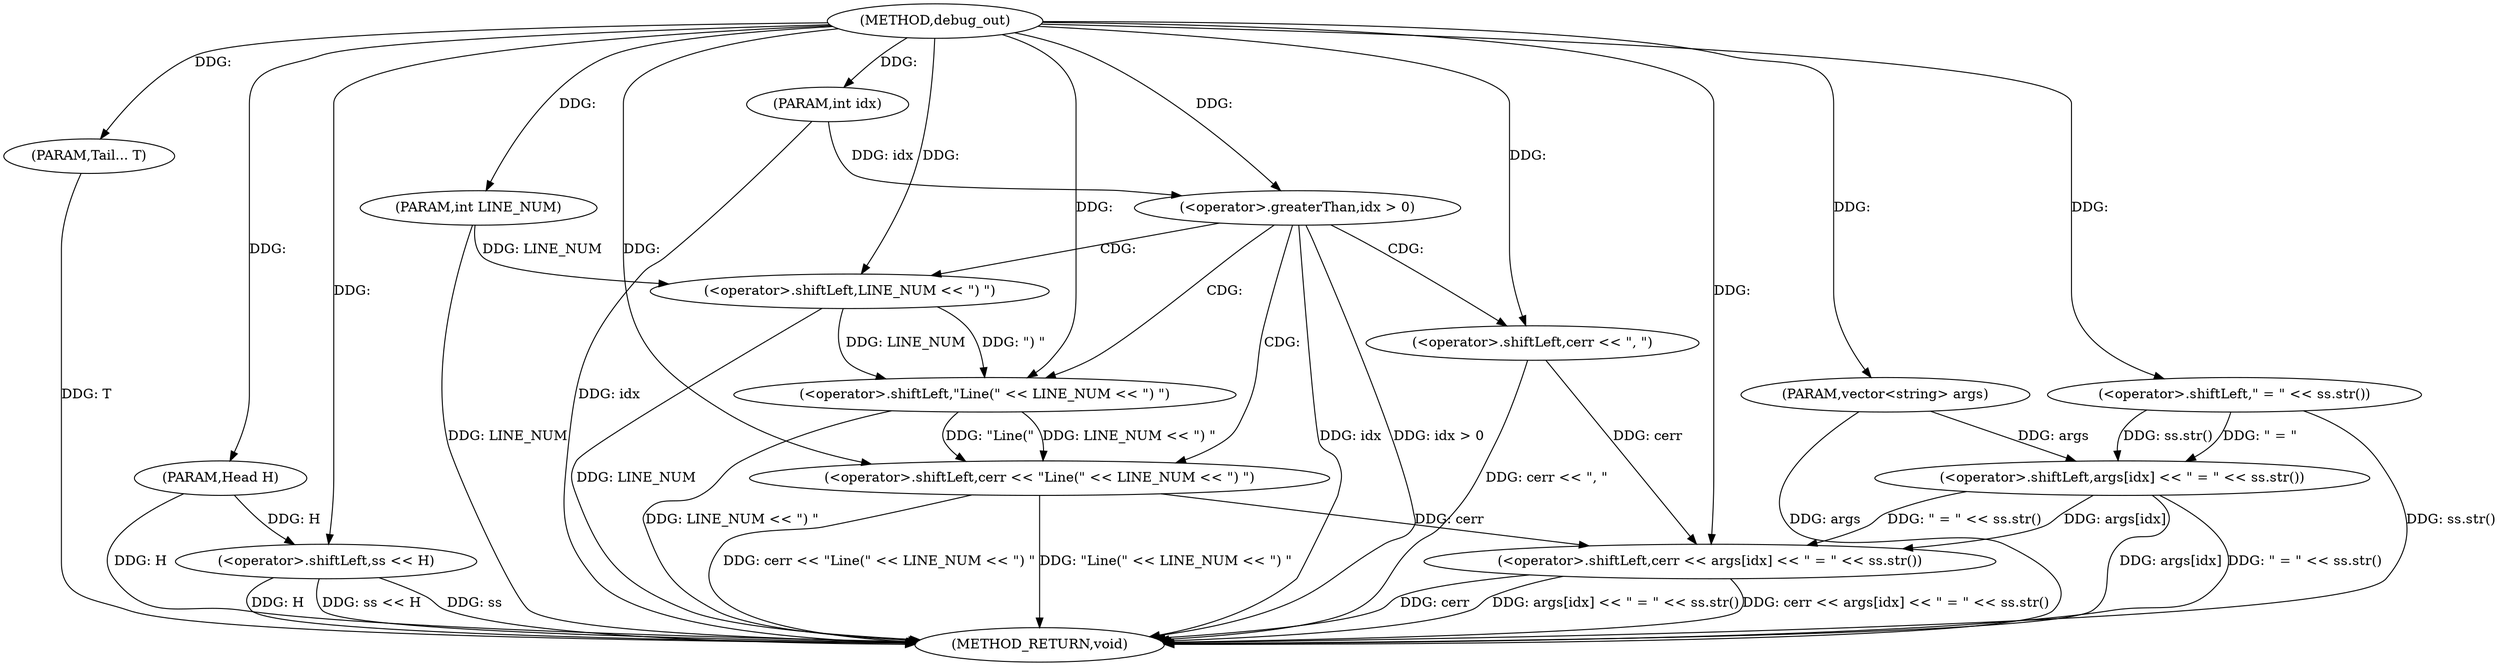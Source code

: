 digraph "debug_out" {  
"1000136" [label = "(METHOD,debug_out)" ]
"1000171" [label = "(METHOD_RETURN,void)" ]
"1000137" [label = "(PARAM,vector<string> args)" ]
"1000138" [label = "(PARAM,int idx)" ]
"1000139" [label = "(PARAM,int LINE_NUM)" ]
"1000140" [label = "(PARAM,Head H)" ]
"1000141" [label = "(PARAM,Tail... T)" ]
"1000159" [label = "(<operator>.shiftLeft,ss << H)" ]
"1000162" [label = "(<operator>.shiftLeft,cerr << args[idx] << \" = \" << ss.str())" ]
"1000144" [label = "(<operator>.greaterThan,idx > 0)" ]
"1000147" [label = "(<operator>.shiftLeft,cerr << \", \")" ]
"1000151" [label = "(<operator>.shiftLeft,cerr << \"Line(\" << LINE_NUM << \") \")" ]
"1000164" [label = "(<operator>.shiftLeft,args[idx] << \" = \" << ss.str())" ]
"1000168" [label = "(<operator>.shiftLeft,\" = \" << ss.str())" ]
"1000153" [label = "(<operator>.shiftLeft,\"Line(\" << LINE_NUM << \") \")" ]
"1000155" [label = "(<operator>.shiftLeft,LINE_NUM << \") \")" ]
  "1000137" -> "1000171"  [ label = "DDG: args"] 
  "1000138" -> "1000171"  [ label = "DDG: idx"] 
  "1000139" -> "1000171"  [ label = "DDG: LINE_NUM"] 
  "1000140" -> "1000171"  [ label = "DDG: H"] 
  "1000141" -> "1000171"  [ label = "DDG: T"] 
  "1000144" -> "1000171"  [ label = "DDG: idx"] 
  "1000144" -> "1000171"  [ label = "DDG: idx > 0"] 
  "1000155" -> "1000171"  [ label = "DDG: LINE_NUM"] 
  "1000153" -> "1000171"  [ label = "DDG: LINE_NUM << \") \""] 
  "1000151" -> "1000171"  [ label = "DDG: \"Line(\" << LINE_NUM << \") \""] 
  "1000151" -> "1000171"  [ label = "DDG: cerr << \"Line(\" << LINE_NUM << \") \""] 
  "1000147" -> "1000171"  [ label = "DDG: cerr << \", \""] 
  "1000159" -> "1000171"  [ label = "DDG: ss"] 
  "1000159" -> "1000171"  [ label = "DDG: H"] 
  "1000159" -> "1000171"  [ label = "DDG: ss << H"] 
  "1000162" -> "1000171"  [ label = "DDG: cerr"] 
  "1000164" -> "1000171"  [ label = "DDG: args[idx]"] 
  "1000168" -> "1000171"  [ label = "DDG: ss.str()"] 
  "1000164" -> "1000171"  [ label = "DDG: \" = \" << ss.str()"] 
  "1000162" -> "1000171"  [ label = "DDG: args[idx] << \" = \" << ss.str()"] 
  "1000162" -> "1000171"  [ label = "DDG: cerr << args[idx] << \" = \" << ss.str()"] 
  "1000136" -> "1000137"  [ label = "DDG: "] 
  "1000136" -> "1000138"  [ label = "DDG: "] 
  "1000136" -> "1000139"  [ label = "DDG: "] 
  "1000136" -> "1000140"  [ label = "DDG: "] 
  "1000136" -> "1000141"  [ label = "DDG: "] 
  "1000136" -> "1000159"  [ label = "DDG: "] 
  "1000140" -> "1000159"  [ label = "DDG: H"] 
  "1000151" -> "1000162"  [ label = "DDG: cerr"] 
  "1000147" -> "1000162"  [ label = "DDG: cerr"] 
  "1000136" -> "1000162"  [ label = "DDG: "] 
  "1000164" -> "1000162"  [ label = "DDG: \" = \" << ss.str()"] 
  "1000164" -> "1000162"  [ label = "DDG: args[idx]"] 
  "1000138" -> "1000144"  [ label = "DDG: idx"] 
  "1000136" -> "1000144"  [ label = "DDG: "] 
  "1000136" -> "1000147"  [ label = "DDG: "] 
  "1000137" -> "1000164"  [ label = "DDG: args"] 
  "1000168" -> "1000164"  [ label = "DDG: ss.str()"] 
  "1000168" -> "1000164"  [ label = "DDG: \" = \""] 
  "1000136" -> "1000151"  [ label = "DDG: "] 
  "1000153" -> "1000151"  [ label = "DDG: LINE_NUM << \") \""] 
  "1000153" -> "1000151"  [ label = "DDG: \"Line(\""] 
  "1000136" -> "1000168"  [ label = "DDG: "] 
  "1000136" -> "1000153"  [ label = "DDG: "] 
  "1000155" -> "1000153"  [ label = "DDG: LINE_NUM"] 
  "1000155" -> "1000153"  [ label = "DDG: \") \""] 
  "1000139" -> "1000155"  [ label = "DDG: LINE_NUM"] 
  "1000136" -> "1000155"  [ label = "DDG: "] 
  "1000144" -> "1000155"  [ label = "CDG: "] 
  "1000144" -> "1000147"  [ label = "CDG: "] 
  "1000144" -> "1000151"  [ label = "CDG: "] 
  "1000144" -> "1000153"  [ label = "CDG: "] 
}
